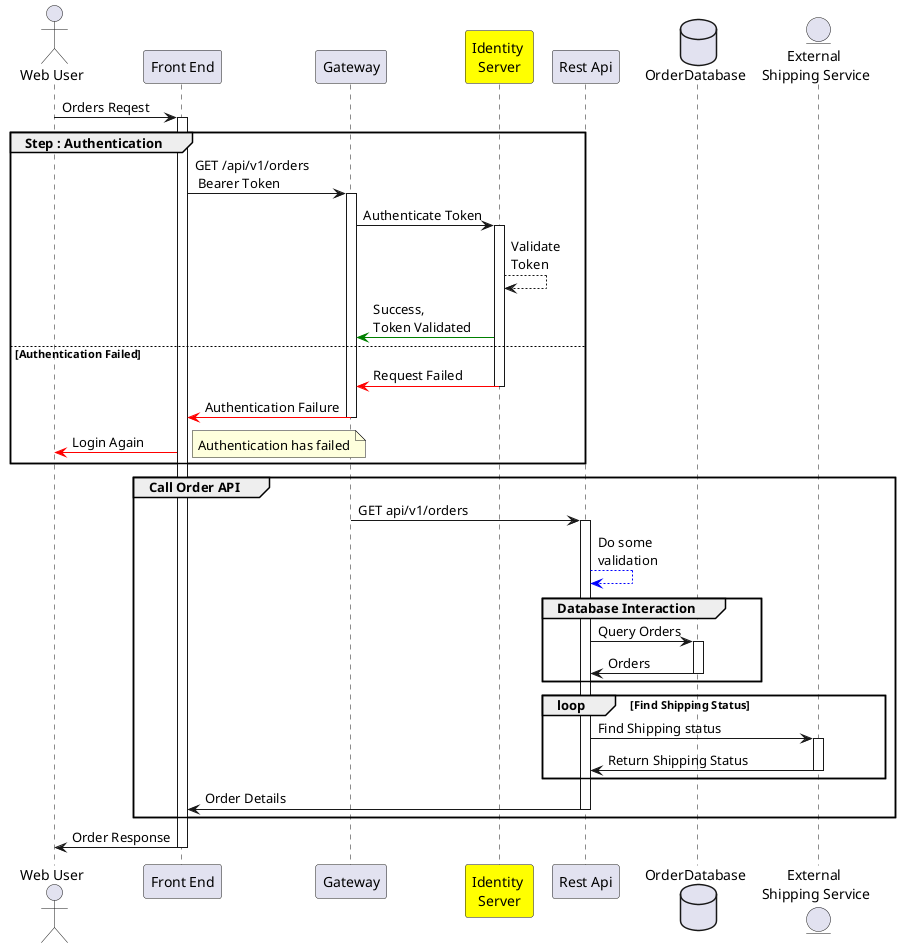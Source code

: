 @startuml my simple order request 

actor "Web User" as WebUser
participant "Front End" as Portal 
participant Gateway
participant "Identity \nServer" as IDServer #Yellow
participant "Rest Api" as RestApi
database OrderDatabase 
entity "External \nShipping Service" as ExternalShippingService


WebUser -> Portal ++ : Orders Reqest
group Step : Authentication
    Portal -> Gateway ++ : GET /api/v1/orders\n Bearer Token
    Gateway -> IDServer ++ : Authenticate Token 
    IDServer --> IDServer : Validate \nToken
    IDServer -[#Green]> Gateway : Success, \nToken Validated
    
    
else Authentication Failed
    IDServer -[#Red]> Gateway -- : Request Failed
    Gateway -[#Red]> Portal -- : Authentication Failure
    Portal -[#Red]> WebUser : Login Again
    note right : Authentication has failed

end

group Call Order API
    Gateway -> RestApi ++: GET api/v1/orders
    RestApi --[#Blue]> RestApi : Do some \nvalidation
    
    group Database Interaction
        RestApi -> OrderDatabase ++: Query Orders
        OrderDatabase -> RestApi --: Orders
    end

    'loop
    loop Find Shipping Status 
        RestApi -> ExternalShippingService ++ : Find Shipping status
        ExternalShippingService ->RestApi -- : Return Shipping Status
    end

    RestApi -> Portal --: Order Details


end

Portal -> WebUser -- : Order Response
 

@enduml